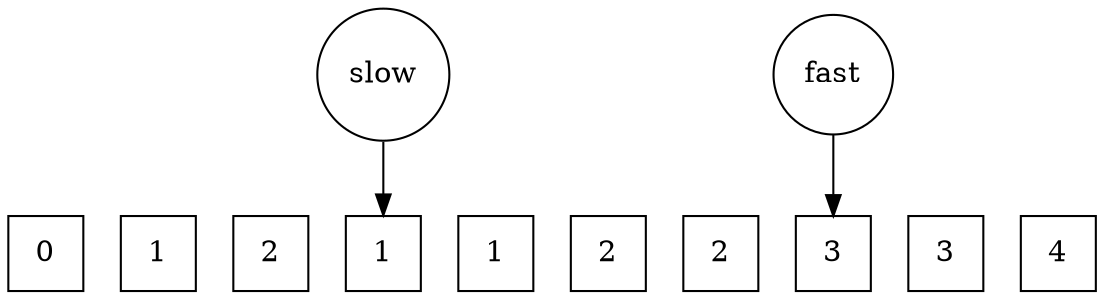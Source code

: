 digraph {
	node [shape=square]
	0 [label=0]
	1 [label=1]
	2 [label=2]
	3 [label=1]
	4 [label=1]
	5 [label=2]
	6 [label=2]
	7 [label=3]
	8 [label=3]
	9 [label=4]
	{
		graph [rank=same]
		0
		1
		2
		3
		4
		5
		6
		7
		8
		9
	}
	slow [shape=circle]
	slow -> 3
	fast [shape=circle]
	fast -> 7
}